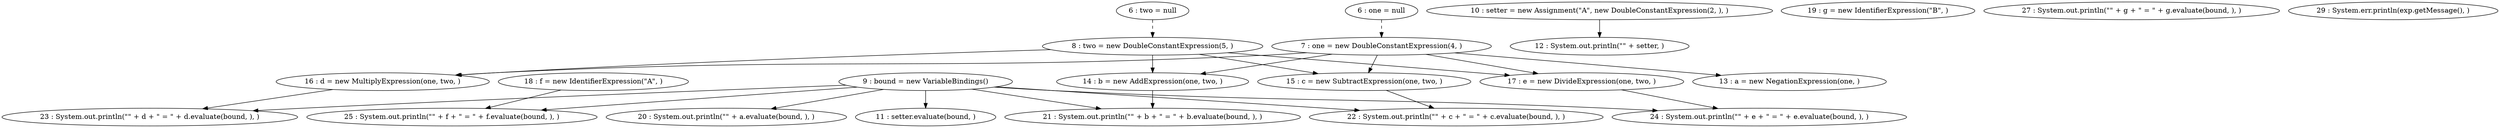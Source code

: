 digraph G {
"6 : one = null"
"6 : one = null" -> "7 : one = new DoubleConstantExpression(4, )" [style=dashed]
"6 : two = null"
"6 : two = null" -> "8 : two = new DoubleConstantExpression(5, )" [style=dashed]
"7 : one = new DoubleConstantExpression(4, )"
"7 : one = new DoubleConstantExpression(4, )" -> "17 : e = new DivideExpression(one, two, )"
"7 : one = new DoubleConstantExpression(4, )" -> "14 : b = new AddExpression(one, two, )"
"7 : one = new DoubleConstantExpression(4, )" -> "15 : c = new SubtractExpression(one, two, )"
"7 : one = new DoubleConstantExpression(4, )" -> "16 : d = new MultiplyExpression(one, two, )"
"7 : one = new DoubleConstantExpression(4, )" -> "13 : a = new NegationExpression(one, )"
"8 : two = new DoubleConstantExpression(5, )"
"8 : two = new DoubleConstantExpression(5, )" -> "17 : e = new DivideExpression(one, two, )"
"8 : two = new DoubleConstantExpression(5, )" -> "14 : b = new AddExpression(one, two, )"
"8 : two = new DoubleConstantExpression(5, )" -> "15 : c = new SubtractExpression(one, two, )"
"8 : two = new DoubleConstantExpression(5, )" -> "16 : d = new MultiplyExpression(one, two, )"
"9 : bound = new VariableBindings()"
"9 : bound = new VariableBindings()" -> "25 : System.out.println(\"\" + f + \" = \" + f.evaluate(bound, ), )"
"9 : bound = new VariableBindings()" -> "20 : System.out.println(\"\" + a.evaluate(bound, ), )"
"9 : bound = new VariableBindings()" -> "23 : System.out.println(\"\" + d + \" = \" + d.evaluate(bound, ), )"
"9 : bound = new VariableBindings()" -> "21 : System.out.println(\"\" + b + \" = \" + b.evaluate(bound, ), )"
"9 : bound = new VariableBindings()" -> "24 : System.out.println(\"\" + e + \" = \" + e.evaluate(bound, ), )"
"9 : bound = new VariableBindings()" -> "11 : setter.evaluate(bound, )"
"9 : bound = new VariableBindings()" -> "22 : System.out.println(\"\" + c + \" = \" + c.evaluate(bound, ), )"
"10 : setter = new Assignment(\"A\", new DoubleConstantExpression(2, ), )"
"10 : setter = new Assignment(\"A\", new DoubleConstantExpression(2, ), )" -> "12 : System.out.println(\"\" + setter, )"
"11 : setter.evaluate(bound, )"
"12 : System.out.println(\"\" + setter, )"
"13 : a = new NegationExpression(one, )"
"14 : b = new AddExpression(one, two, )"
"14 : b = new AddExpression(one, two, )" -> "21 : System.out.println(\"\" + b + \" = \" + b.evaluate(bound, ), )"
"15 : c = new SubtractExpression(one, two, )"
"15 : c = new SubtractExpression(one, two, )" -> "22 : System.out.println(\"\" + c + \" = \" + c.evaluate(bound, ), )"
"16 : d = new MultiplyExpression(one, two, )"
"16 : d = new MultiplyExpression(one, two, )" -> "23 : System.out.println(\"\" + d + \" = \" + d.evaluate(bound, ), )"
"17 : e = new DivideExpression(one, two, )"
"17 : e = new DivideExpression(one, two, )" -> "24 : System.out.println(\"\" + e + \" = \" + e.evaluate(bound, ), )"
"18 : f = new IdentifierExpression(\"A\", )"
"18 : f = new IdentifierExpression(\"A\", )" -> "25 : System.out.println(\"\" + f + \" = \" + f.evaluate(bound, ), )"
"19 : g = new IdentifierExpression(\"B\", )"
"20 : System.out.println(\"\" + a.evaluate(bound, ), )"
"21 : System.out.println(\"\" + b + \" = \" + b.evaluate(bound, ), )"
"22 : System.out.println(\"\" + c + \" = \" + c.evaluate(bound, ), )"
"23 : System.out.println(\"\" + d + \" = \" + d.evaluate(bound, ), )"
"24 : System.out.println(\"\" + e + \" = \" + e.evaluate(bound, ), )"
"25 : System.out.println(\"\" + f + \" = \" + f.evaluate(bound, ), )"
"27 : System.out.println(\"\" + g + \" = \" + g.evaluate(bound, ), )"
"29 : System.err.println(exp.getMessage(), )"
}